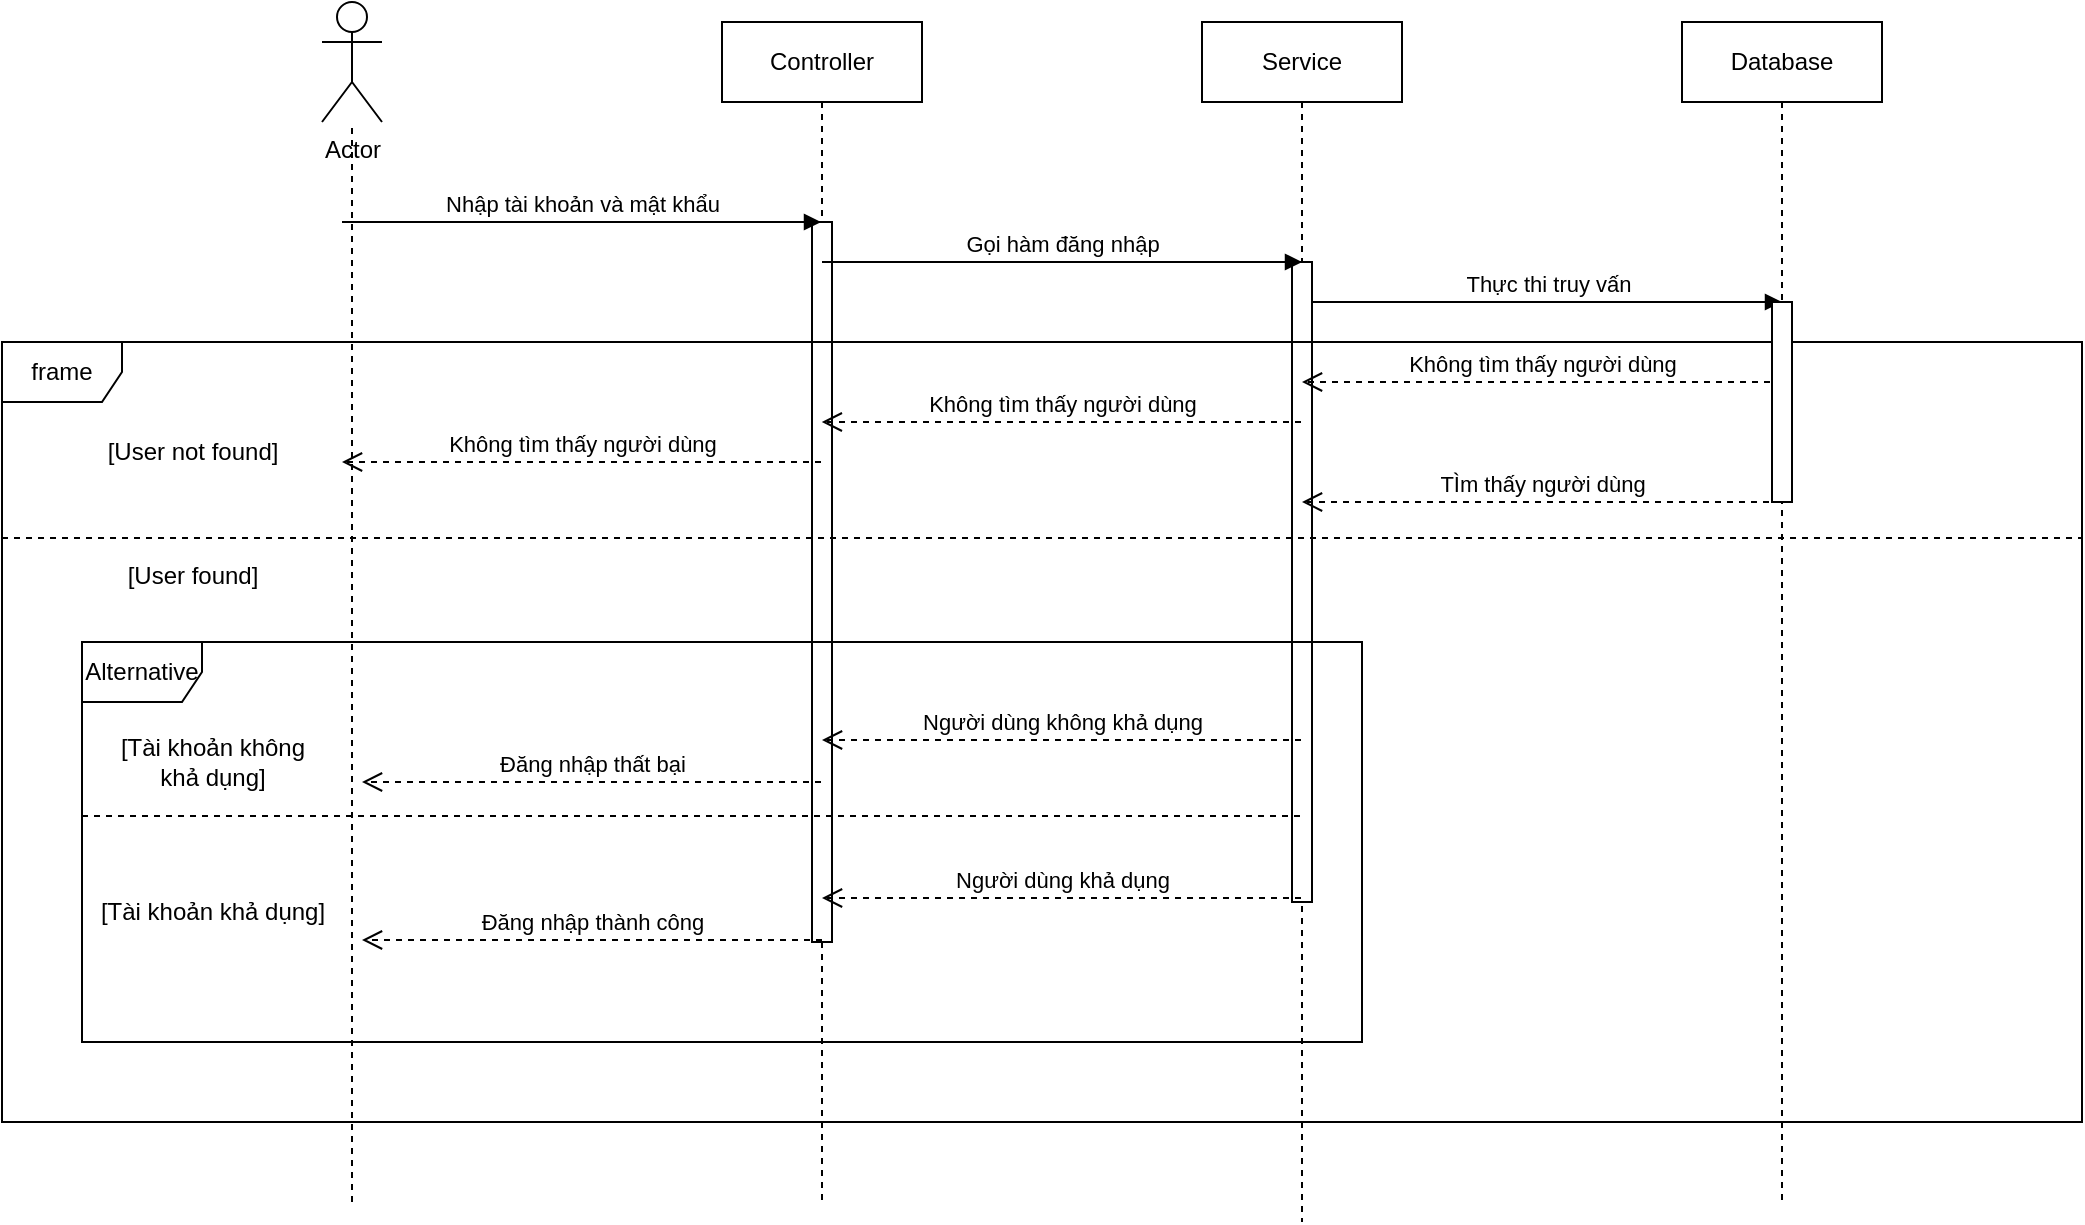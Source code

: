 <mxfile version="26.2.2">
  <diagram name="Page-1" id="ET-4TvGncBrhGys6MB21">
    <mxGraphModel dx="1383" dy="693" grid="1" gridSize="10" guides="1" tooltips="1" connect="1" arrows="1" fold="1" page="1" pageScale="1" pageWidth="850" pageHeight="1100" math="0" shadow="0">
      <root>
        <mxCell id="0" />
        <mxCell id="1" parent="0" />
        <mxCell id="FMkX5SF4YYA1pT4LhCkK-2" value="Actor" style="shape=umlActor;verticalLabelPosition=bottom;verticalAlign=top;html=1;outlineConnect=0;" parent="1" vertex="1">
          <mxGeometry x="270" y="80" width="30" height="60" as="geometry" />
        </mxCell>
        <mxCell id="in8KM2bYmPovPHrm2--O-1" value="" style="endArrow=none;dashed=1;html=1;rounded=0;" parent="1" target="FMkX5SF4YYA1pT4LhCkK-2" edge="1">
          <mxGeometry width="50" height="50" relative="1" as="geometry">
            <mxPoint x="285" y="680" as="sourcePoint" />
            <mxPoint x="284.58" y="211" as="targetPoint" />
          </mxGeometry>
        </mxCell>
        <mxCell id="in8KM2bYmPovPHrm2--O-47" value="Controller" style="shape=umlLifeline;perimeter=lifelinePerimeter;whiteSpace=wrap;html=1;container=1;dropTarget=0;collapsible=0;recursiveResize=0;outlineConnect=0;portConstraint=eastwest;newEdgeStyle={&quot;curved&quot;:0,&quot;rounded&quot;:0};" parent="1" vertex="1">
          <mxGeometry x="470" y="90" width="100" height="590" as="geometry" />
        </mxCell>
        <mxCell id="in8KM2bYmPovPHrm2--O-76" value="" style="html=1;points=[[0,0,0,0,5],[0,1,0,0,-5],[1,0,0,0,5],[1,1,0,0,-5]];perimeter=orthogonalPerimeter;outlineConnect=0;targetShapes=umlLifeline;portConstraint=eastwest;newEdgeStyle={&quot;curved&quot;:0,&quot;rounded&quot;:0};" parent="in8KM2bYmPovPHrm2--O-47" vertex="1">
          <mxGeometry x="45" y="100" width="10" height="360" as="geometry" />
        </mxCell>
        <mxCell id="in8KM2bYmPovPHrm2--O-48" value="Service" style="shape=umlLifeline;perimeter=lifelinePerimeter;whiteSpace=wrap;html=1;container=1;dropTarget=0;collapsible=0;recursiveResize=0;outlineConnect=0;portConstraint=eastwest;newEdgeStyle={&quot;curved&quot;:0,&quot;rounded&quot;:0};" parent="1" vertex="1">
          <mxGeometry x="710" y="90" width="100" height="600" as="geometry" />
        </mxCell>
        <mxCell id="in8KM2bYmPovPHrm2--O-75" value="" style="html=1;points=[[0,0,0,0,5],[0,1,0,0,-5],[1,0,0,0,5],[1,1,0,0,-5]];perimeter=orthogonalPerimeter;outlineConnect=0;targetShapes=umlLifeline;portConstraint=eastwest;newEdgeStyle={&quot;curved&quot;:0,&quot;rounded&quot;:0};" parent="in8KM2bYmPovPHrm2--O-48" vertex="1">
          <mxGeometry x="45" y="120" width="10" height="320" as="geometry" />
        </mxCell>
        <mxCell id="in8KM2bYmPovPHrm2--O-49" value="Database" style="shape=umlLifeline;perimeter=lifelinePerimeter;whiteSpace=wrap;html=1;container=1;dropTarget=0;collapsible=0;recursiveResize=0;outlineConnect=0;portConstraint=eastwest;newEdgeStyle={&quot;curved&quot;:0,&quot;rounded&quot;:0};" parent="1" vertex="1">
          <mxGeometry x="950" y="90" width="100" height="590" as="geometry" />
        </mxCell>
        <mxCell id="in8KM2bYmPovPHrm2--O-50" value="Không tìm thấy người dùng" style="html=1;verticalAlign=bottom;endArrow=open;dashed=1;endSize=8;curved=0;rounded=0;" parent="1" target="in8KM2bYmPovPHrm2--O-48" edge="1">
          <mxGeometry relative="1" as="geometry">
            <mxPoint x="1000" y="270" as="sourcePoint" />
            <mxPoint x="920" y="270" as="targetPoint" />
            <Array as="points">
              <mxPoint x="880" y="270" />
            </Array>
          </mxGeometry>
        </mxCell>
        <mxCell id="in8KM2bYmPovPHrm2--O-51" value="Không tìm thấy người dùng" style="html=1;verticalAlign=bottom;endArrow=open;dashed=1;endSize=8;curved=0;rounded=0;" parent="1" edge="1">
          <mxGeometry relative="1" as="geometry">
            <mxPoint x="759.5" y="290" as="sourcePoint" />
            <mxPoint x="519.894" y="290" as="targetPoint" />
          </mxGeometry>
        </mxCell>
        <mxCell id="in8KM2bYmPovPHrm2--O-52" value="Không tìm thấy người dùng" style="html=1;verticalAlign=bottom;endArrow=open;dashed=1;endSize=8;curved=0;rounded=0;" parent="1" edge="1">
          <mxGeometry relative="1" as="geometry">
            <mxPoint x="519.5" y="310" as="sourcePoint" />
            <mxPoint x="280" y="310" as="targetPoint" />
          </mxGeometry>
        </mxCell>
        <mxCell id="in8KM2bYmPovPHrm2--O-55" value="Nhập tài khoản và mật khẩu" style="html=1;verticalAlign=bottom;endArrow=block;curved=0;rounded=0;" parent="1" target="in8KM2bYmPovPHrm2--O-47" edge="1">
          <mxGeometry width="80" relative="1" as="geometry">
            <mxPoint x="280" y="190" as="sourcePoint" />
            <mxPoint x="370" y="190" as="targetPoint" />
          </mxGeometry>
        </mxCell>
        <mxCell id="in8KM2bYmPovPHrm2--O-56" value="Gọi hàm đăng nhập" style="html=1;verticalAlign=bottom;endArrow=block;curved=0;rounded=0;" parent="1" edge="1">
          <mxGeometry width="80" relative="1" as="geometry">
            <mxPoint x="520" y="210" as="sourcePoint" />
            <mxPoint x="760" y="210" as="targetPoint" />
          </mxGeometry>
        </mxCell>
        <mxCell id="in8KM2bYmPovPHrm2--O-57" value="Thực thi truy vấn" style="html=1;verticalAlign=bottom;endArrow=block;curved=0;rounded=0;" parent="1" source="in8KM2bYmPovPHrm2--O-75" edge="1">
          <mxGeometry width="80" relative="1" as="geometry">
            <mxPoint x="760" y="230" as="sourcePoint" />
            <mxPoint x="1000" y="230" as="targetPoint" />
          </mxGeometry>
        </mxCell>
        <mxCell id="in8KM2bYmPovPHrm2--O-58" value="frame" style="shape=umlFrame;whiteSpace=wrap;html=1;pointerEvents=0;" parent="1" vertex="1">
          <mxGeometry x="110" y="250" width="1040" height="390" as="geometry" />
        </mxCell>
        <mxCell id="in8KM2bYmPovPHrm2--O-60" value="[User not found]" style="text;html=1;align=center;verticalAlign=middle;resizable=0;points=[];autosize=1;strokeColor=none;fillColor=none;" parent="1" vertex="1">
          <mxGeometry x="150" y="290" width="110" height="30" as="geometry" />
        </mxCell>
        <mxCell id="in8KM2bYmPovPHrm2--O-61" value="Alternative" style="shape=umlFrame;whiteSpace=wrap;html=1;pointerEvents=0;" parent="1" vertex="1">
          <mxGeometry x="150" y="400" width="640" height="200" as="geometry" />
        </mxCell>
        <mxCell id="in8KM2bYmPovPHrm2--O-62" value="TÌm thấy người dùng" style="html=1;verticalAlign=bottom;endArrow=open;dashed=1;endSize=8;curved=0;rounded=0;" parent="1" source="in8KM2bYmPovPHrm2--O-49" target="in8KM2bYmPovPHrm2--O-48" edge="1">
          <mxGeometry relative="1" as="geometry">
            <mxPoint x="910" y="330" as="sourcePoint" />
            <mxPoint x="830" y="330" as="targetPoint" />
            <Array as="points">
              <mxPoint x="870" y="330" />
            </Array>
          </mxGeometry>
        </mxCell>
        <mxCell id="in8KM2bYmPovPHrm2--O-65" value="" style="line;strokeWidth=1;fillColor=none;align=left;verticalAlign=middle;spacingTop=-1;spacingLeft=3;spacingRight=3;rotatable=0;labelPosition=right;points=[];portConstraint=eastwest;strokeColor=inherit;dashed=1;" parent="1" vertex="1">
          <mxGeometry x="110" y="344" width="1040" height="8" as="geometry" />
        </mxCell>
        <mxCell id="in8KM2bYmPovPHrm2--O-66" value="[User found]" style="text;html=1;align=center;verticalAlign=middle;resizable=0;points=[];autosize=1;strokeColor=none;fillColor=none;" parent="1" vertex="1">
          <mxGeometry x="160" y="352" width="90" height="30" as="geometry" />
        </mxCell>
        <mxCell id="in8KM2bYmPovPHrm2--O-67" value="Người dùng không khả dụng" style="html=1;verticalAlign=bottom;endArrow=open;dashed=1;endSize=8;curved=0;rounded=0;" parent="1" edge="1">
          <mxGeometry relative="1" as="geometry">
            <mxPoint x="759.5" y="449" as="sourcePoint" />
            <mxPoint x="520" y="449" as="targetPoint" />
            <Array as="points">
              <mxPoint x="550" y="449" />
            </Array>
          </mxGeometry>
        </mxCell>
        <mxCell id="in8KM2bYmPovPHrm2--O-68" value="Đăng nhập thất bại" style="html=1;verticalAlign=bottom;endArrow=open;dashed=1;endSize=8;curved=0;rounded=0;" parent="1" source="in8KM2bYmPovPHrm2--O-47" edge="1">
          <mxGeometry relative="1" as="geometry">
            <mxPoint x="370" y="470" as="sourcePoint" />
            <mxPoint x="290" y="470" as="targetPoint" />
            <Array as="points">
              <mxPoint x="300" y="470" />
            </Array>
          </mxGeometry>
        </mxCell>
        <mxCell id="in8KM2bYmPovPHrm2--O-69" value="" style="line;strokeWidth=1;fillColor=none;align=left;verticalAlign=middle;spacingTop=-1;spacingLeft=3;spacingRight=3;rotatable=0;labelPosition=right;points=[];portConstraint=eastwest;strokeColor=inherit;dashed=1;" parent="1" vertex="1">
          <mxGeometry x="150" y="483" width="610" height="8" as="geometry" />
        </mxCell>
        <mxCell id="in8KM2bYmPovPHrm2--O-70" value="Người dùng khả dụng" style="html=1;verticalAlign=bottom;endArrow=open;dashed=1;endSize=8;curved=0;rounded=0;" parent="1" edge="1">
          <mxGeometry relative="1" as="geometry">
            <mxPoint x="759.5" y="528" as="sourcePoint" />
            <mxPoint x="520" y="528" as="targetPoint" />
          </mxGeometry>
        </mxCell>
        <mxCell id="in8KM2bYmPovPHrm2--O-71" value="Đăng nhập thành công" style="html=1;verticalAlign=bottom;endArrow=open;dashed=1;endSize=8;curved=0;rounded=0;" parent="1" edge="1">
          <mxGeometry relative="1" as="geometry">
            <mxPoint x="520" y="549" as="sourcePoint" />
            <mxPoint x="290" y="549" as="targetPoint" />
          </mxGeometry>
        </mxCell>
        <mxCell id="in8KM2bYmPovPHrm2--O-72" value="[Tài khoản không&lt;div&gt;khả dụng]&lt;/div&gt;" style="text;html=1;align=center;verticalAlign=middle;resizable=0;points=[];autosize=1;strokeColor=none;fillColor=none;" parent="1" vertex="1">
          <mxGeometry x="155" y="440" width="120" height="40" as="geometry" />
        </mxCell>
        <mxCell id="in8KM2bYmPovPHrm2--O-73" value="[Tài khoản khả dụng]" style="text;html=1;align=center;verticalAlign=middle;resizable=0;points=[];autosize=1;strokeColor=none;fillColor=none;" parent="1" vertex="1">
          <mxGeometry x="145" y="520" width="140" height="30" as="geometry" />
        </mxCell>
        <mxCell id="in8KM2bYmPovPHrm2--O-74" value="" style="html=1;points=[[0,0,0,0,5],[0,1,0,0,-5],[1,0,0,0,5],[1,1,0,0,-5]];perimeter=orthogonalPerimeter;outlineConnect=0;targetShapes=umlLifeline;portConstraint=eastwest;newEdgeStyle={&quot;curved&quot;:0,&quot;rounded&quot;:0};" parent="1" vertex="1">
          <mxGeometry x="995" y="230" width="10" height="100" as="geometry" />
        </mxCell>
      </root>
    </mxGraphModel>
  </diagram>
</mxfile>
